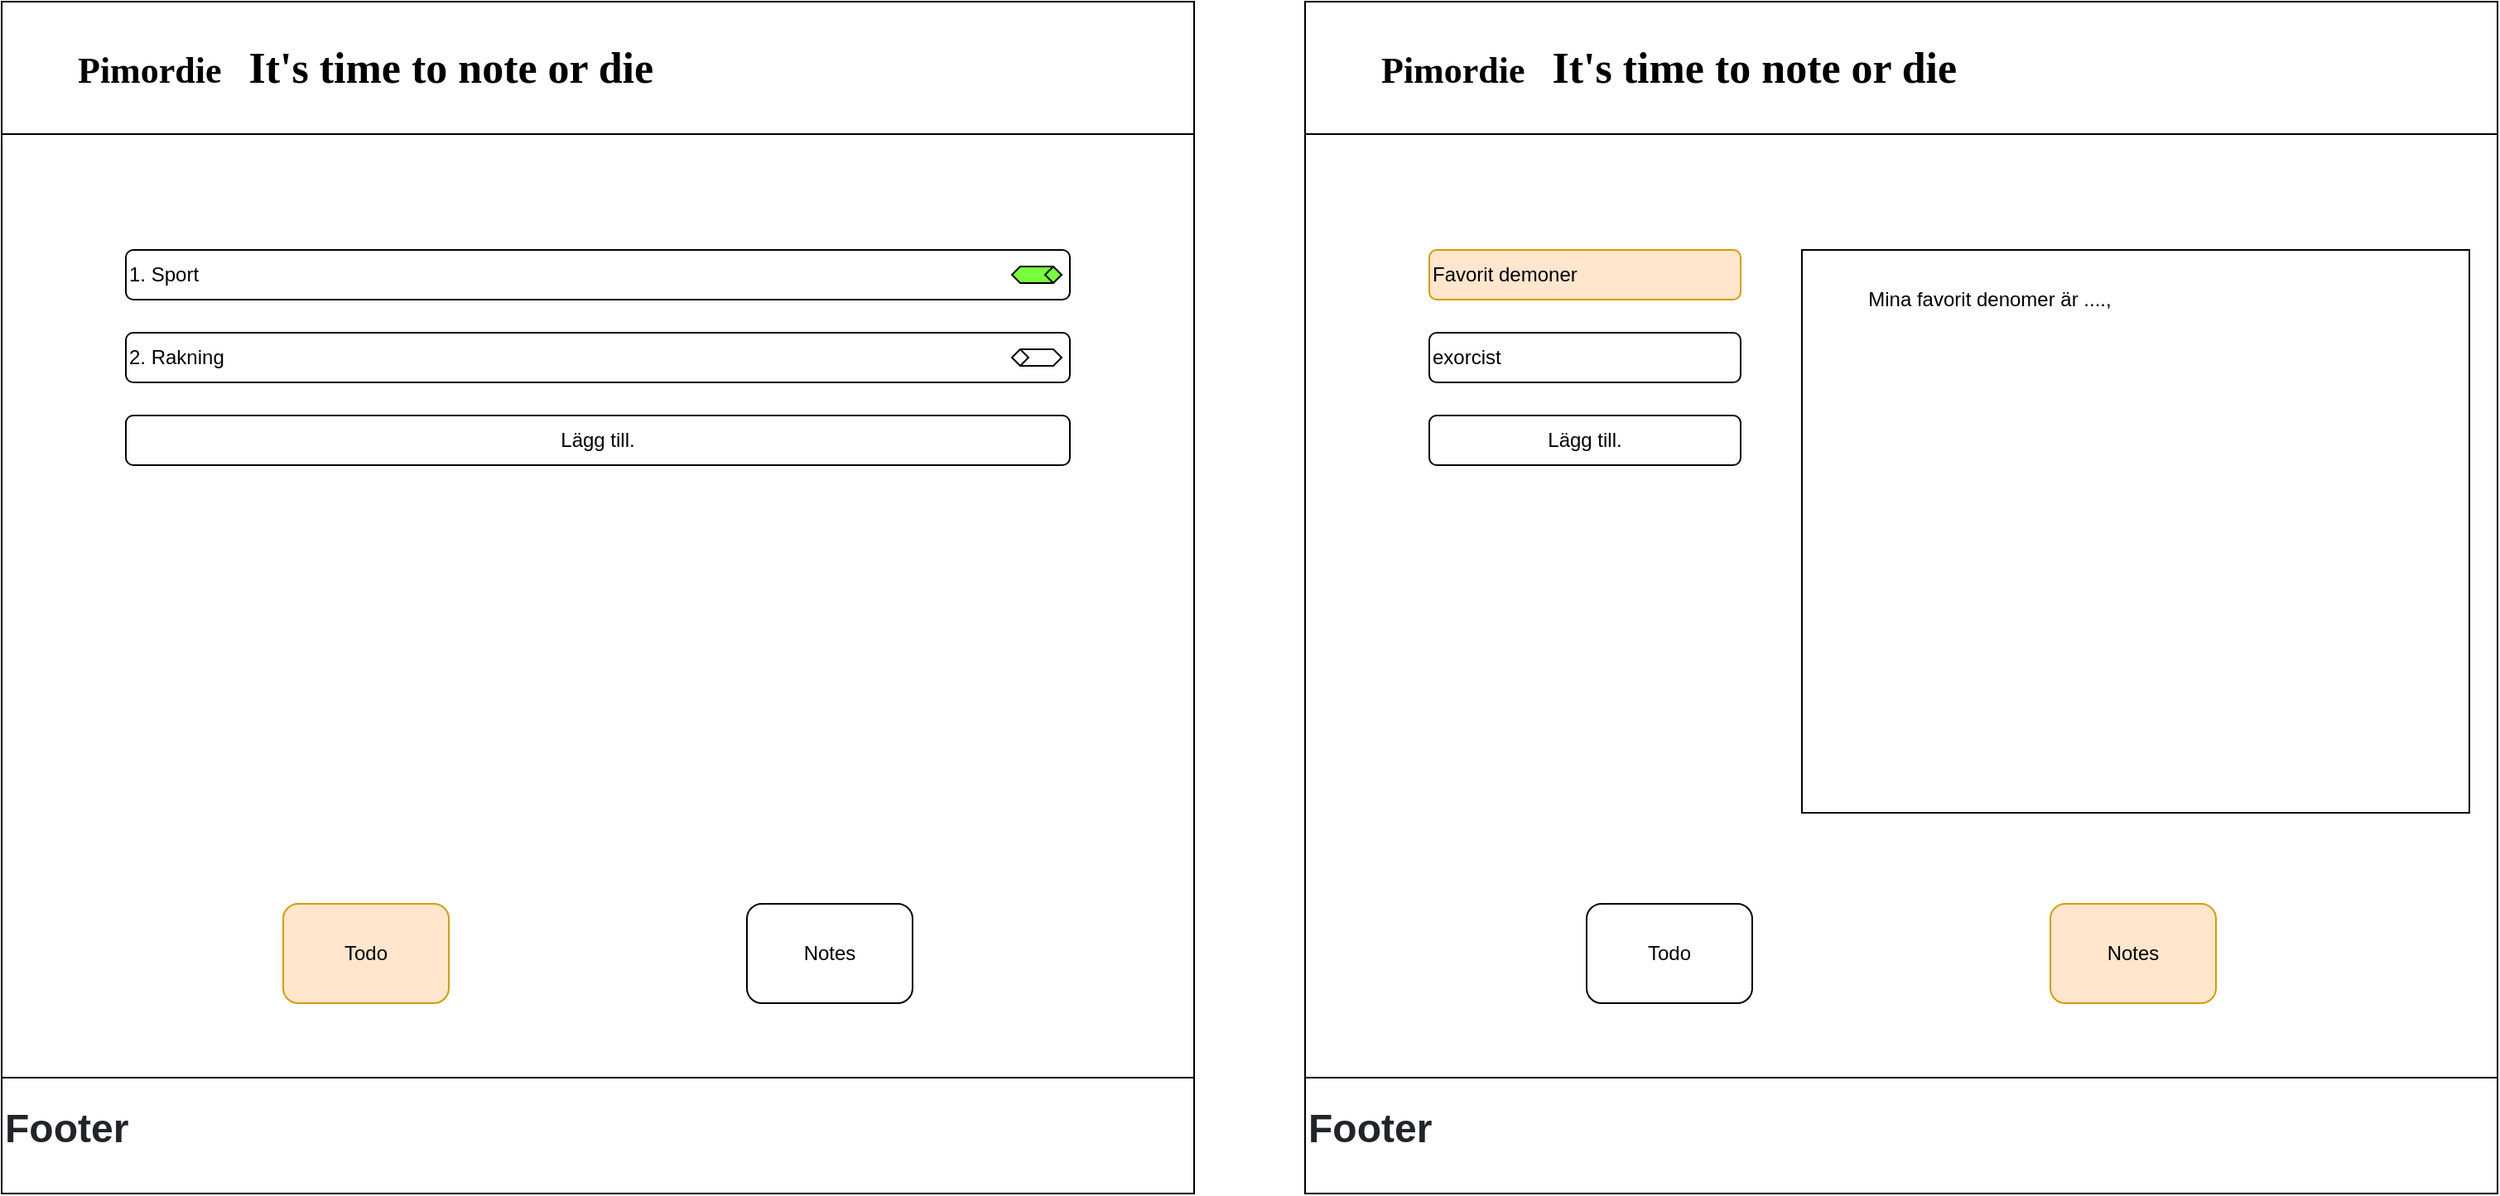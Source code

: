 <mxfile version="15.4.0" type="device"><diagram id="NQJSj_yuBZCDcum0CeFZ" name="Sida-1"><mxGraphModel dx="1072" dy="784" grid="1" gridSize="10" guides="1" tooltips="1" connect="1" arrows="1" fold="1" page="1" pageScale="1" pageWidth="827" pageHeight="1169" math="0" shadow="0"><root><mxCell id="0"/><mxCell id="1" parent="0"/><mxCell id="8Szj21qpX3rrWgNAH_RG-28" value="" style="whiteSpace=wrap;html=1;aspect=fixed;" parent="1" vertex="1"><mxGeometry x="40" y="40" width="720" height="720" as="geometry"/></mxCell><mxCell id="8Szj21qpX3rrWgNAH_RG-30" value="&lt;h1 style=&quot;text-align: center&quot;&gt;&lt;b&gt;&lt;font style=&quot;font-size: 22px&quot; face=&quot;Comic Sans MS&quot;&gt;&lt;span style=&quot;white-space: pre&quot;&gt;&#9;&lt;/span&gt;Pimordie&amp;nbsp; &amp;nbsp;&lt;/font&gt;&lt;font style=&quot;font-size: 26px&quot; face=&quot;Comic Sans MS&quot;&gt;It's time to note or die&lt;/font&gt;&lt;font style=&quot;font-size: 22px&quot; face=&quot;Comic Sans MS&quot;&gt;&amp;nbsp;&lt;/font&gt;&lt;/b&gt;&lt;/h1&gt;" style="rounded=0;whiteSpace=wrap;html=1;align=left;" parent="1" vertex="1"><mxGeometry x="40" y="40" width="720" height="80" as="geometry"/></mxCell><mxCell id="8Szj21qpX3rrWgNAH_RG-32" value="Notes" style="rounded=1;whiteSpace=wrap;html=1;" parent="1" vertex="1"><mxGeometry x="490" y="585" width="100" height="60" as="geometry"/></mxCell><mxCell id="8Szj21qpX3rrWgNAH_RG-33" value="Todo" style="rounded=1;whiteSpace=wrap;html=1;fillColor=#ffe6cc;strokeColor=#d79b00;" parent="1" vertex="1"><mxGeometry x="210" y="585" width="100" height="60" as="geometry"/></mxCell><mxCell id="8Szj21qpX3rrWgNAH_RG-34" value="&lt;h4 style=&quot;box-sizing: border-box ; margin-top: 0px ; margin-bottom: 0.5rem ; line-height: 28.8px ; font-size: 24px ; color: rgb(33 , 37 , 41) ; background-color: rgb(255 , 255 , 255)&quot;&gt;Footer&lt;/h4&gt;" style="rounded=0;whiteSpace=wrap;html=1;align=left;" parent="1" vertex="1"><mxGeometry x="40" y="690" width="720" height="70" as="geometry"/></mxCell><mxCell id="8Szj21qpX3rrWgNAH_RG-35" value="1. Sport" style="rounded=1;whiteSpace=wrap;html=1;align=left;" parent="1" vertex="1"><mxGeometry x="115" y="190" width="570" height="30" as="geometry"/></mxCell><mxCell id="8Szj21qpX3rrWgNAH_RG-36" value="2. Rakning" style="rounded=1;whiteSpace=wrap;html=1;align=left;" parent="1" vertex="1"><mxGeometry x="115" y="240" width="570" height="30" as="geometry"/></mxCell><mxCell id="8Szj21qpX3rrWgNAH_RG-37" value="Lägg till." style="rounded=1;whiteSpace=wrap;html=1;" parent="1" vertex="1"><mxGeometry x="115" y="290" width="570" height="30" as="geometry"/></mxCell><mxCell id="8Szj21qpX3rrWgNAH_RG-38" value="" style="html=1;dashed=0;whitespace=wrap;shape=mxgraph.dfd.check2;fillColor=#77FF3D;" parent="1" vertex="1"><mxGeometry x="650" y="200" width="30" height="10" as="geometry"/></mxCell><mxCell id="8Szj21qpX3rrWgNAH_RG-39" value="" style="html=1;dashed=0;whitespace=wrap;shape=mxgraph.dfd.check2;fillColor=default;rotation=-180;" parent="1" vertex="1"><mxGeometry x="650" y="250" width="30" height="10" as="geometry"/></mxCell><mxCell id="8Szj21qpX3rrWgNAH_RG-40" value="" style="whiteSpace=wrap;html=1;aspect=fixed;" parent="1" vertex="1"><mxGeometry x="827" y="40" width="720" height="720" as="geometry"/></mxCell><mxCell id="8Szj21qpX3rrWgNAH_RG-41" value="&lt;h1 style=&quot;text-align: center&quot;&gt;&lt;b&gt;&lt;font style=&quot;font-size: 22px&quot; face=&quot;Comic Sans MS&quot;&gt;&lt;span style=&quot;white-space: pre&quot;&gt;&#9;&lt;/span&gt;Pimordie&amp;nbsp; &amp;nbsp;&lt;/font&gt;&lt;font style=&quot;font-size: 26px&quot; face=&quot;Comic Sans MS&quot;&gt;It's time to note or die&lt;/font&gt;&lt;font style=&quot;font-size: 22px&quot; face=&quot;Comic Sans MS&quot;&gt;&amp;nbsp;&lt;/font&gt;&lt;/b&gt;&lt;/h1&gt;" style="rounded=0;whiteSpace=wrap;html=1;align=left;" parent="1" vertex="1"><mxGeometry x="827" y="40" width="720" height="80" as="geometry"/></mxCell><mxCell id="8Szj21qpX3rrWgNAH_RG-43" value="Notes" style="rounded=1;whiteSpace=wrap;html=1;fillColor=#ffe6cc;strokeColor=#d79b00;" parent="1" vertex="1"><mxGeometry x="1277" y="585" width="100" height="60" as="geometry"/></mxCell><mxCell id="8Szj21qpX3rrWgNAH_RG-44" value="Todo" style="rounded=1;whiteSpace=wrap;html=1;" parent="1" vertex="1"><mxGeometry x="997" y="585" width="100" height="60" as="geometry"/></mxCell><mxCell id="8Szj21qpX3rrWgNAH_RG-45" value="&lt;h4 style=&quot;box-sizing: border-box ; margin-top: 0px ; margin-bottom: 0.5rem ; line-height: 28.8px ; font-size: 24px ; color: rgb(33 , 37 , 41) ; background-color: rgb(255 , 255 , 255)&quot;&gt;Footer&lt;/h4&gt;" style="rounded=0;whiteSpace=wrap;html=1;align=left;" parent="1" vertex="1"><mxGeometry x="827" y="690" width="720" height="70" as="geometry"/></mxCell><mxCell id="8Szj21qpX3rrWgNAH_RG-46" value="Favorit demoner" style="rounded=1;whiteSpace=wrap;html=1;align=left;fillColor=#ffe6cc;strokeColor=#d79b00;" parent="1" vertex="1"><mxGeometry x="902" y="190" width="188" height="30" as="geometry"/></mxCell><mxCell id="8Szj21qpX3rrWgNAH_RG-47" value="exorcist" style="rounded=1;whiteSpace=wrap;html=1;align=left;" parent="1" vertex="1"><mxGeometry x="902" y="240" width="188" height="30" as="geometry"/></mxCell><mxCell id="8Szj21qpX3rrWgNAH_RG-48" value="Lägg till." style="rounded=1;whiteSpace=wrap;html=1;" parent="1" vertex="1"><mxGeometry x="902" y="290" width="188" height="30" as="geometry"/></mxCell><mxCell id="8Szj21qpX3rrWgNAH_RG-51" value="&lt;div style=&quot;text-align: justify&quot;&gt;&amp;nbsp;&lt;/div&gt;" style="rounded=0;whiteSpace=wrap;html=1;fillColor=default;align=left;" parent="1" vertex="1"><mxGeometry x="1127" y="190" width="403" height="340" as="geometry"/></mxCell><mxCell id="8Szj21qpX3rrWgNAH_RG-52" value="Mina favorit denomer är ....," style="text;html=1;strokeColor=none;fillColor=none;align=center;verticalAlign=middle;whiteSpace=wrap;rounded=0;" parent="1" vertex="1"><mxGeometry x="1089" y="160" width="303" height="120" as="geometry"/></mxCell></root></mxGraphModel></diagram></mxfile>